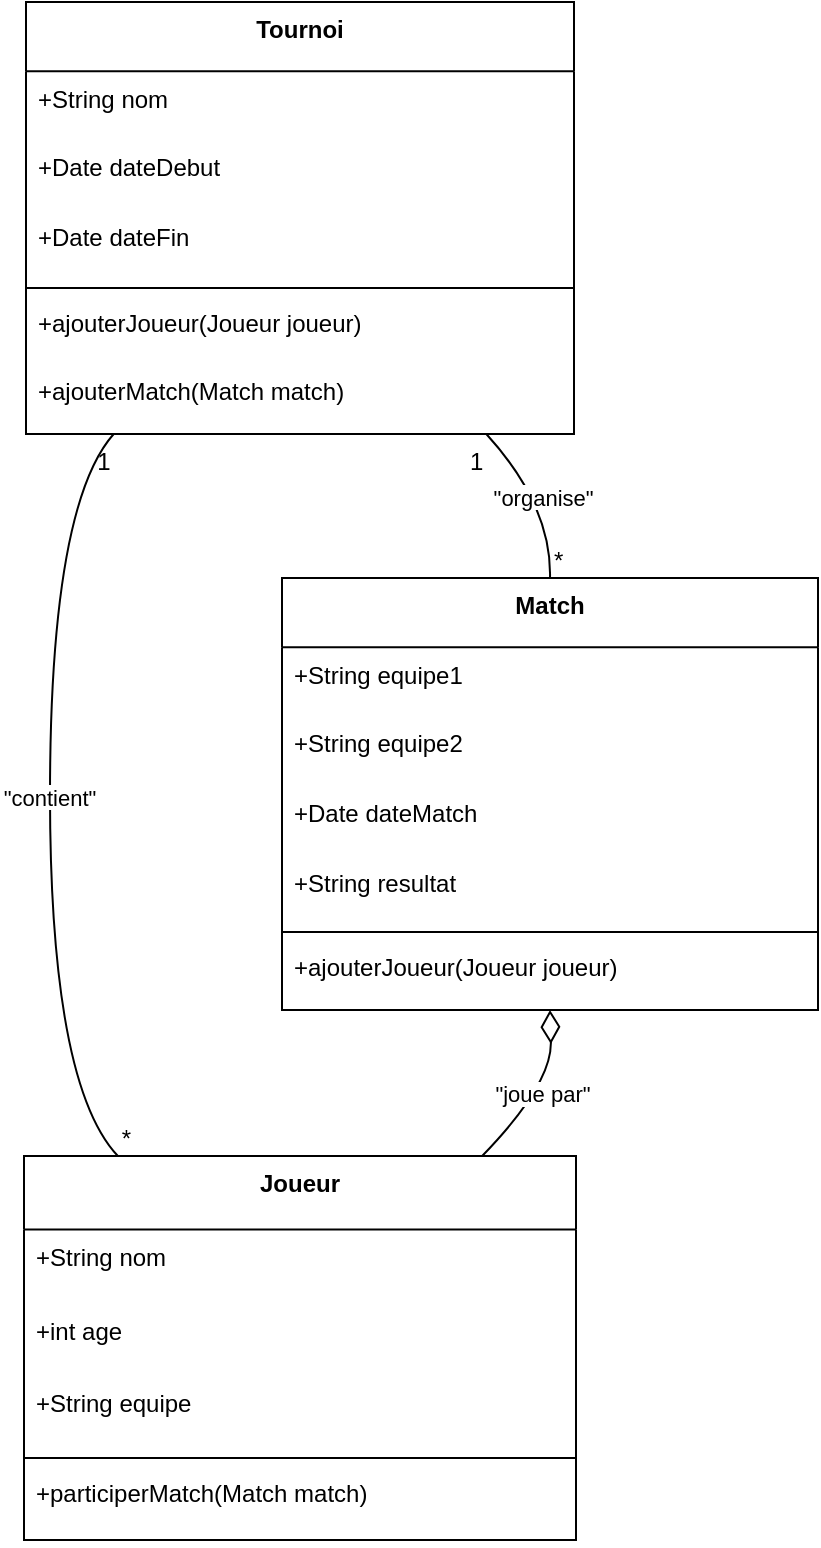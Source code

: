 <mxfile version="26.2.14">
  <diagram name="Page-1" id="BzeFrAjL1rgrc2S2Pari">
    <mxGraphModel dx="1042" dy="658" grid="1" gridSize="10" guides="1" tooltips="1" connect="1" arrows="1" fold="1" page="1" pageScale="1" pageWidth="827" pageHeight="1169" math="0" shadow="0">
      <root>
        <mxCell id="0" />
        <mxCell id="1" parent="0" />
        <mxCell id="2" value="Tournoi" style="swimlane;fontStyle=1;align=center;verticalAlign=top;childLayout=stackLayout;horizontal=1;startSize=34.667;horizontalStack=0;resizeParent=1;resizeParentMax=0;resizeLast=0;collapsible=0;marginBottom=0;" parent="1" vertex="1">
          <mxGeometry x="78" y="8" width="274" height="216" as="geometry" />
        </mxCell>
        <mxCell id="3" value="+String nom" style="text;strokeColor=none;fillColor=none;align=left;verticalAlign=top;spacingLeft=4;spacingRight=4;overflow=hidden;rotatable=0;points=[[0,0.5],[1,0.5]];portConstraint=eastwest;" parent="2" vertex="1">
          <mxGeometry y="35" width="274" height="35" as="geometry" />
        </mxCell>
        <mxCell id="4" value="+Date dateDebut" style="text;strokeColor=none;fillColor=none;align=left;verticalAlign=top;spacingLeft=4;spacingRight=4;overflow=hidden;rotatable=0;points=[[0,0.5],[1,0.5]];portConstraint=eastwest;" parent="2" vertex="1">
          <mxGeometry y="69" width="274" height="35" as="geometry" />
        </mxCell>
        <mxCell id="5" value="+Date dateFin" style="text;strokeColor=none;fillColor=none;align=left;verticalAlign=top;spacingLeft=4;spacingRight=4;overflow=hidden;rotatable=0;points=[[0,0.5],[1,0.5]];portConstraint=eastwest;" parent="2" vertex="1">
          <mxGeometry y="104" width="274" height="35" as="geometry" />
        </mxCell>
        <mxCell id="6" style="line;strokeWidth=1;fillColor=none;align=left;verticalAlign=middle;spacingTop=-1;spacingLeft=3;spacingRight=3;rotatable=0;labelPosition=right;points=[];portConstraint=eastwest;strokeColor=inherit;" parent="2" vertex="1">
          <mxGeometry y="139" width="274" height="8" as="geometry" />
        </mxCell>
        <mxCell id="7" value="+ajouterJoueur(Joueur joueur)" style="text;strokeColor=none;fillColor=none;align=left;verticalAlign=top;spacingLeft=4;spacingRight=4;overflow=hidden;rotatable=0;points=[[0,0.5],[1,0.5]];portConstraint=eastwest;" parent="2" vertex="1">
          <mxGeometry y="147" width="274" height="35" as="geometry" />
        </mxCell>
        <mxCell id="8" value="+ajouterMatch(Match match)" style="text;strokeColor=none;fillColor=none;align=left;verticalAlign=top;spacingLeft=4;spacingRight=4;overflow=hidden;rotatable=0;points=[[0,0.5],[1,0.5]];portConstraint=eastwest;" parent="2" vertex="1">
          <mxGeometry y="181" width="274" height="35" as="geometry" />
        </mxCell>
        <mxCell id="9" value="Joueur" style="swimlane;fontStyle=1;align=center;verticalAlign=top;childLayout=stackLayout;horizontal=1;startSize=36.8;horizontalStack=0;resizeParent=1;resizeParentMax=0;resizeLast=0;collapsible=0;marginBottom=0;" parent="1" vertex="1">
          <mxGeometry x="77" y="585" width="276" height="192" as="geometry" />
        </mxCell>
        <mxCell id="10" value="+String nom" style="text;strokeColor=none;fillColor=none;align=left;verticalAlign=top;spacingLeft=4;spacingRight=4;overflow=hidden;rotatable=0;points=[[0,0.5],[1,0.5]];portConstraint=eastwest;" parent="9" vertex="1">
          <mxGeometry y="37" width="276" height="37" as="geometry" />
        </mxCell>
        <mxCell id="11" value="+int age" style="text;strokeColor=none;fillColor=none;align=left;verticalAlign=top;spacingLeft=4;spacingRight=4;overflow=hidden;rotatable=0;points=[[0,0.5],[1,0.5]];portConstraint=eastwest;" parent="9" vertex="1">
          <mxGeometry y="74" width="276" height="37" as="geometry" />
        </mxCell>
        <mxCell id="12" value="+String equipe" style="text;strokeColor=none;fillColor=none;align=left;verticalAlign=top;spacingLeft=4;spacingRight=4;overflow=hidden;rotatable=0;points=[[0,0.5],[1,0.5]];portConstraint=eastwest;" parent="9" vertex="1">
          <mxGeometry y="110" width="276" height="37" as="geometry" />
        </mxCell>
        <mxCell id="13" style="line;strokeWidth=1;fillColor=none;align=left;verticalAlign=middle;spacingTop=-1;spacingLeft=3;spacingRight=3;rotatable=0;labelPosition=right;points=[];portConstraint=eastwest;strokeColor=inherit;" parent="9" vertex="1">
          <mxGeometry y="147" width="276" height="8" as="geometry" />
        </mxCell>
        <mxCell id="14" value="+participerMatch(Match match)" style="text;strokeColor=none;fillColor=none;align=left;verticalAlign=top;spacingLeft=4;spacingRight=4;overflow=hidden;rotatable=0;points=[[0,0.5],[1,0.5]];portConstraint=eastwest;" parent="9" vertex="1">
          <mxGeometry y="155" width="276" height="37" as="geometry" />
        </mxCell>
        <mxCell id="15" value="Match" style="swimlane;fontStyle=1;align=center;verticalAlign=top;childLayout=stackLayout;horizontal=1;startSize=34.667;horizontalStack=0;resizeParent=1;resizeParentMax=0;resizeLast=0;collapsible=0;marginBottom=0;" parent="1" vertex="1">
          <mxGeometry x="206" y="296" width="268" height="216" as="geometry" />
        </mxCell>
        <mxCell id="16" value="+String equipe1" style="text;strokeColor=none;fillColor=none;align=left;verticalAlign=top;spacingLeft=4;spacingRight=4;overflow=hidden;rotatable=0;points=[[0,0.5],[1,0.5]];portConstraint=eastwest;" parent="15" vertex="1">
          <mxGeometry y="35" width="268" height="35" as="geometry" />
        </mxCell>
        <mxCell id="17" value="+String equipe2" style="text;strokeColor=none;fillColor=none;align=left;verticalAlign=top;spacingLeft=4;spacingRight=4;overflow=hidden;rotatable=0;points=[[0,0.5],[1,0.5]];portConstraint=eastwest;" parent="15" vertex="1">
          <mxGeometry y="69" width="268" height="35" as="geometry" />
        </mxCell>
        <mxCell id="18" value="+Date dateMatch" style="text;strokeColor=none;fillColor=none;align=left;verticalAlign=top;spacingLeft=4;spacingRight=4;overflow=hidden;rotatable=0;points=[[0,0.5],[1,0.5]];portConstraint=eastwest;" parent="15" vertex="1">
          <mxGeometry y="104" width="268" height="35" as="geometry" />
        </mxCell>
        <mxCell id="19" value="+String resultat" style="text;strokeColor=none;fillColor=none;align=left;verticalAlign=top;spacingLeft=4;spacingRight=4;overflow=hidden;rotatable=0;points=[[0,0.5],[1,0.5]];portConstraint=eastwest;" parent="15" vertex="1">
          <mxGeometry y="139" width="268" height="35" as="geometry" />
        </mxCell>
        <mxCell id="20" style="line;strokeWidth=1;fillColor=none;align=left;verticalAlign=middle;spacingTop=-1;spacingLeft=3;spacingRight=3;rotatable=0;labelPosition=right;points=[];portConstraint=eastwest;strokeColor=inherit;" parent="15" vertex="1">
          <mxGeometry y="173" width="268" height="8" as="geometry" />
        </mxCell>
        <mxCell id="21" value="+ajouterJoueur(Joueur joueur)" style="text;strokeColor=none;fillColor=none;align=left;verticalAlign=top;spacingLeft=4;spacingRight=4;overflow=hidden;rotatable=0;points=[[0,0.5],[1,0.5]];portConstraint=eastwest;" parent="15" vertex="1">
          <mxGeometry y="181" width="268" height="35" as="geometry" />
        </mxCell>
        <mxCell id="22" value="&quot;contient&quot;" style="curved=1;startArrow=none;endArrow=none;exitX=0.16;exitY=1;entryX=0.17;entryY=0;" parent="1" source="2" target="9" edge="1">
          <mxGeometry relative="1" as="geometry">
            <Array as="points">
              <mxPoint x="90" y="260" />
              <mxPoint x="90" y="549" />
            </Array>
          </mxGeometry>
        </mxCell>
        <mxCell id="23" value="1" style="edgeLabel;resizable=0;labelBackgroundColor=none;fontSize=12;align=right;verticalAlign=top;" parent="22" vertex="1">
          <mxGeometry x="-1" relative="1" as="geometry" />
        </mxCell>
        <mxCell id="24" value="*" style="edgeLabel;resizable=0;labelBackgroundColor=none;fontSize=12;align=left;verticalAlign=bottom;" parent="22" vertex="1">
          <mxGeometry x="1" relative="1" as="geometry" />
        </mxCell>
        <mxCell id="25" value="&quot;organise&quot;" style="curved=1;startArrow=none;endArrow=none;exitX=0.84;exitY=1;entryX=0.5;entryY=0;" parent="1" source="2" target="15" edge="1">
          <mxGeometry relative="1" as="geometry">
            <Array as="points">
              <mxPoint x="341" y="260" />
            </Array>
          </mxGeometry>
        </mxCell>
        <mxCell id="26" value="1" style="edgeLabel;resizable=0;labelBackgroundColor=none;fontSize=12;align=right;verticalAlign=top;" parent="25" vertex="1">
          <mxGeometry x="-1" relative="1" as="geometry" />
        </mxCell>
        <mxCell id="27" value="*" style="edgeLabel;resizable=0;labelBackgroundColor=none;fontSize=12;align=left;verticalAlign=bottom;" parent="25" vertex="1">
          <mxGeometry x="1" relative="1" as="geometry" />
        </mxCell>
        <mxCell id="28" value="&quot;joue par&quot;" style="curved=1;startArrow=diamondThin;startSize=14;startFill=0;endArrow=none;exitX=0.5;exitY=1;entryX=0.83;entryY=0;" parent="1" source="15" target="9" edge="1">
          <mxGeometry relative="1" as="geometry">
            <Array as="points">
              <mxPoint x="341" y="549" />
            </Array>
          </mxGeometry>
        </mxCell>
      </root>
    </mxGraphModel>
  </diagram>
</mxfile>
